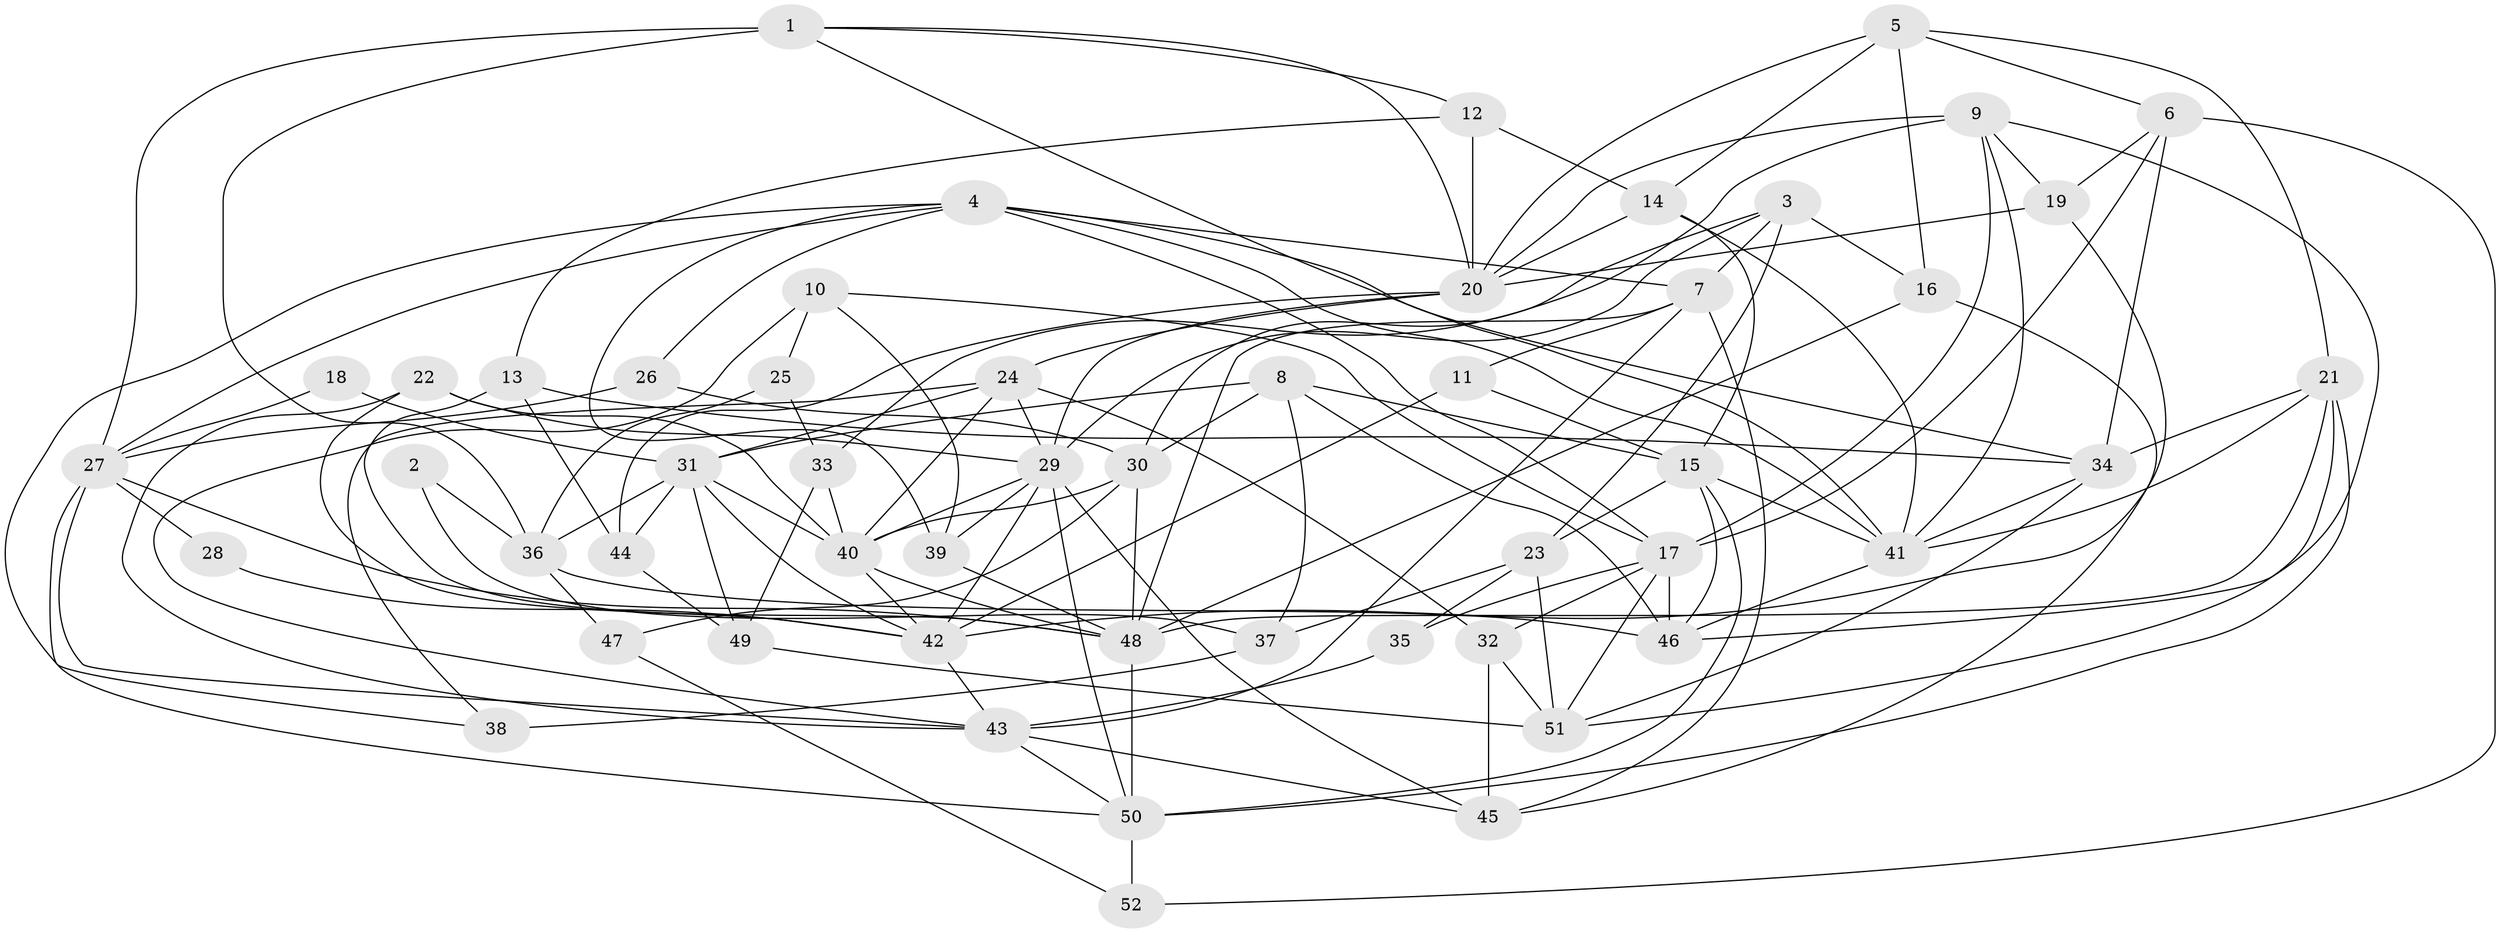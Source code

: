 // original degree distribution, {5: 0.13592233009708737, 6: 0.06796116504854369, 2: 0.1262135922330097, 3: 0.2621359223300971, 4: 0.3300970873786408, 8: 0.009708737864077669, 7: 0.06796116504854369}
// Generated by graph-tools (version 1.1) at 2025/02/03/09/25 03:02:15]
// undirected, 52 vertices, 137 edges
graph export_dot {
graph [start="1"]
  node [color=gray90,style=filled];
  1;
  2;
  3;
  4;
  5;
  6;
  7;
  8;
  9;
  10;
  11;
  12;
  13;
  14;
  15;
  16;
  17;
  18;
  19;
  20;
  21;
  22;
  23;
  24;
  25;
  26;
  27;
  28;
  29;
  30;
  31;
  32;
  33;
  34;
  35;
  36;
  37;
  38;
  39;
  40;
  41;
  42;
  43;
  44;
  45;
  46;
  47;
  48;
  49;
  50;
  51;
  52;
  1 -- 12 [weight=1.0];
  1 -- 20 [weight=1.0];
  1 -- 27 [weight=2.0];
  1 -- 36 [weight=1.0];
  1 -- 41 [weight=1.0];
  2 -- 36 [weight=1.0];
  2 -- 37 [weight=1.0];
  3 -- 7 [weight=1.0];
  3 -- 16 [weight=1.0];
  3 -- 23 [weight=1.0];
  3 -- 29 [weight=1.0];
  3 -- 33 [weight=1.0];
  4 -- 7 [weight=1.0];
  4 -- 17 [weight=1.0];
  4 -- 26 [weight=1.0];
  4 -- 27 [weight=1.0];
  4 -- 34 [weight=2.0];
  4 -- 38 [weight=1.0];
  4 -- 39 [weight=2.0];
  4 -- 41 [weight=1.0];
  5 -- 6 [weight=1.0];
  5 -- 14 [weight=1.0];
  5 -- 16 [weight=1.0];
  5 -- 20 [weight=1.0];
  5 -- 21 [weight=1.0];
  6 -- 17 [weight=1.0];
  6 -- 19 [weight=1.0];
  6 -- 34 [weight=2.0];
  6 -- 52 [weight=1.0];
  7 -- 11 [weight=1.0];
  7 -- 43 [weight=1.0];
  7 -- 45 [weight=1.0];
  7 -- 48 [weight=1.0];
  8 -- 15 [weight=1.0];
  8 -- 30 [weight=1.0];
  8 -- 31 [weight=1.0];
  8 -- 37 [weight=1.0];
  8 -- 46 [weight=1.0];
  9 -- 17 [weight=1.0];
  9 -- 19 [weight=1.0];
  9 -- 20 [weight=1.0];
  9 -- 30 [weight=1.0];
  9 -- 41 [weight=1.0];
  9 -- 46 [weight=1.0];
  10 -- 17 [weight=1.0];
  10 -- 25 [weight=1.0];
  10 -- 39 [weight=1.0];
  10 -- 43 [weight=1.0];
  11 -- 15 [weight=1.0];
  11 -- 42 [weight=1.0];
  12 -- 13 [weight=1.0];
  12 -- 14 [weight=1.0];
  12 -- 20 [weight=1.0];
  13 -- 34 [weight=1.0];
  13 -- 44 [weight=1.0];
  13 -- 48 [weight=1.0];
  14 -- 15 [weight=2.0];
  14 -- 20 [weight=1.0];
  14 -- 41 [weight=1.0];
  15 -- 23 [weight=1.0];
  15 -- 41 [weight=1.0];
  15 -- 46 [weight=1.0];
  15 -- 50 [weight=2.0];
  16 -- 45 [weight=1.0];
  16 -- 48 [weight=1.0];
  17 -- 32 [weight=1.0];
  17 -- 35 [weight=1.0];
  17 -- 46 [weight=2.0];
  17 -- 51 [weight=1.0];
  18 -- 27 [weight=1.0];
  18 -- 31 [weight=1.0];
  19 -- 20 [weight=1.0];
  19 -- 42 [weight=1.0];
  20 -- 24 [weight=1.0];
  20 -- 29 [weight=2.0];
  20 -- 44 [weight=1.0];
  21 -- 34 [weight=1.0];
  21 -- 41 [weight=1.0];
  21 -- 48 [weight=1.0];
  21 -- 50 [weight=1.0];
  21 -- 51 [weight=2.0];
  22 -- 29 [weight=1.0];
  22 -- 40 [weight=1.0];
  22 -- 42 [weight=1.0];
  22 -- 43 [weight=1.0];
  23 -- 35 [weight=1.0];
  23 -- 37 [weight=1.0];
  23 -- 51 [weight=1.0];
  24 -- 29 [weight=1.0];
  24 -- 31 [weight=1.0];
  24 -- 32 [weight=1.0];
  24 -- 38 [weight=1.0];
  24 -- 40 [weight=1.0];
  25 -- 33 [weight=1.0];
  25 -- 36 [weight=1.0];
  26 -- 27 [weight=1.0];
  26 -- 30 [weight=1.0];
  27 -- 28 [weight=1.0];
  27 -- 43 [weight=1.0];
  27 -- 48 [weight=1.0];
  27 -- 50 [weight=1.0];
  28 -- 42 [weight=1.0];
  29 -- 39 [weight=1.0];
  29 -- 40 [weight=1.0];
  29 -- 42 [weight=1.0];
  29 -- 45 [weight=1.0];
  29 -- 50 [weight=1.0];
  30 -- 40 [weight=1.0];
  30 -- 47 [weight=1.0];
  30 -- 48 [weight=1.0];
  31 -- 36 [weight=1.0];
  31 -- 40 [weight=1.0];
  31 -- 42 [weight=1.0];
  31 -- 44 [weight=1.0];
  31 -- 49 [weight=2.0];
  32 -- 45 [weight=1.0];
  32 -- 51 [weight=2.0];
  33 -- 40 [weight=1.0];
  33 -- 49 [weight=1.0];
  34 -- 41 [weight=1.0];
  34 -- 51 [weight=1.0];
  35 -- 43 [weight=2.0];
  36 -- 46 [weight=2.0];
  36 -- 47 [weight=2.0];
  37 -- 38 [weight=2.0];
  39 -- 48 [weight=1.0];
  40 -- 42 [weight=1.0];
  40 -- 48 [weight=1.0];
  41 -- 46 [weight=1.0];
  42 -- 43 [weight=1.0];
  43 -- 45 [weight=1.0];
  43 -- 50 [weight=1.0];
  44 -- 49 [weight=1.0];
  47 -- 52 [weight=1.0];
  48 -- 50 [weight=1.0];
  49 -- 51 [weight=2.0];
  50 -- 52 [weight=1.0];
}
